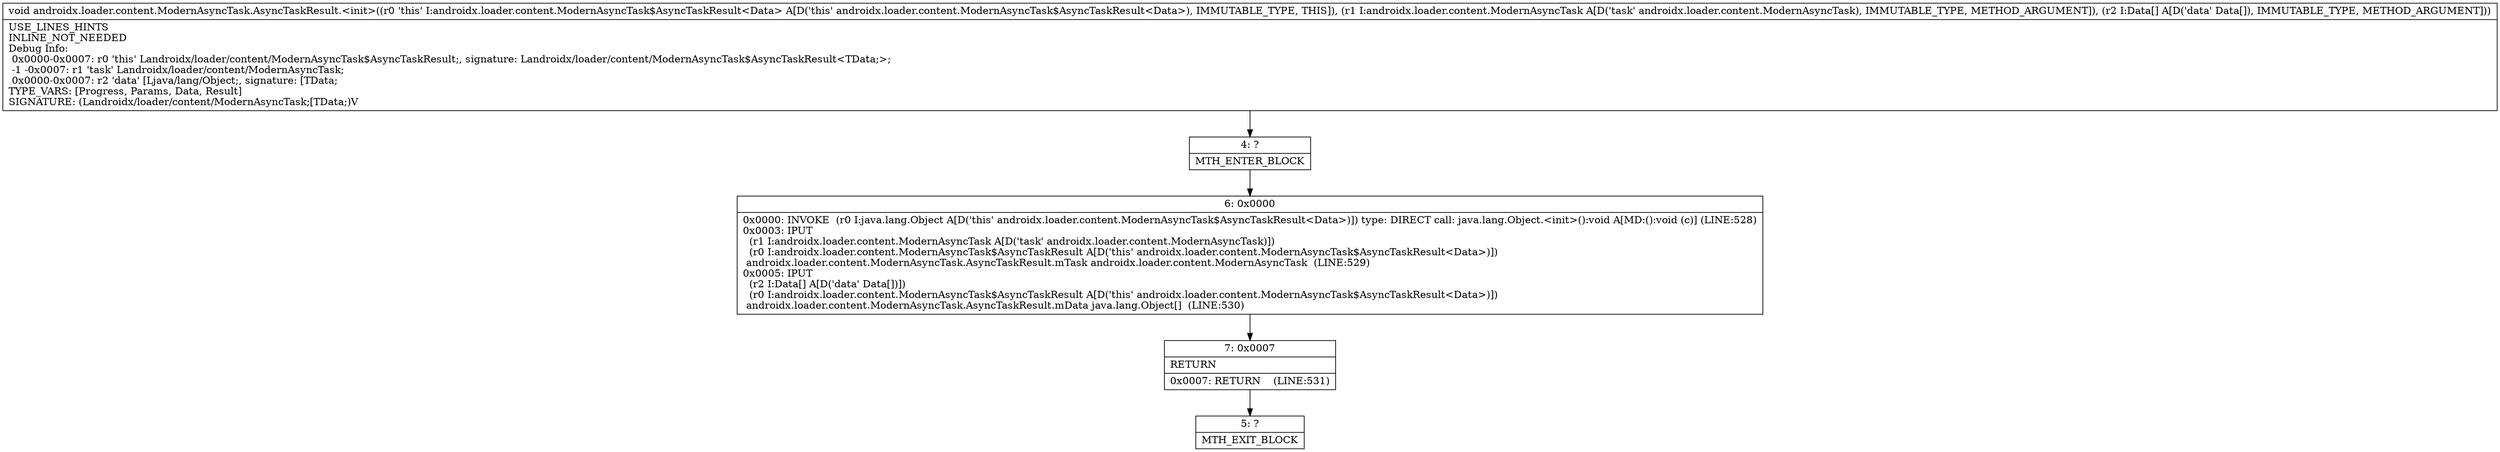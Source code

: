 digraph "CFG forandroidx.loader.content.ModernAsyncTask.AsyncTaskResult.\<init\>(Landroidx\/loader\/content\/ModernAsyncTask;[Ljava\/lang\/Object;)V" {
Node_4 [shape=record,label="{4\:\ ?|MTH_ENTER_BLOCK\l}"];
Node_6 [shape=record,label="{6\:\ 0x0000|0x0000: INVOKE  (r0 I:java.lang.Object A[D('this' androidx.loader.content.ModernAsyncTask$AsyncTaskResult\<Data\>)]) type: DIRECT call: java.lang.Object.\<init\>():void A[MD:():void (c)] (LINE:528)\l0x0003: IPUT  \l  (r1 I:androidx.loader.content.ModernAsyncTask A[D('task' androidx.loader.content.ModernAsyncTask)])\l  (r0 I:androidx.loader.content.ModernAsyncTask$AsyncTaskResult A[D('this' androidx.loader.content.ModernAsyncTask$AsyncTaskResult\<Data\>)])\l androidx.loader.content.ModernAsyncTask.AsyncTaskResult.mTask androidx.loader.content.ModernAsyncTask  (LINE:529)\l0x0005: IPUT  \l  (r2 I:Data[] A[D('data' Data[])])\l  (r0 I:androidx.loader.content.ModernAsyncTask$AsyncTaskResult A[D('this' androidx.loader.content.ModernAsyncTask$AsyncTaskResult\<Data\>)])\l androidx.loader.content.ModernAsyncTask.AsyncTaskResult.mData java.lang.Object[]  (LINE:530)\l}"];
Node_7 [shape=record,label="{7\:\ 0x0007|RETURN\l|0x0007: RETURN    (LINE:531)\l}"];
Node_5 [shape=record,label="{5\:\ ?|MTH_EXIT_BLOCK\l}"];
MethodNode[shape=record,label="{void androidx.loader.content.ModernAsyncTask.AsyncTaskResult.\<init\>((r0 'this' I:androidx.loader.content.ModernAsyncTask$AsyncTaskResult\<Data\> A[D('this' androidx.loader.content.ModernAsyncTask$AsyncTaskResult\<Data\>), IMMUTABLE_TYPE, THIS]), (r1 I:androidx.loader.content.ModernAsyncTask A[D('task' androidx.loader.content.ModernAsyncTask), IMMUTABLE_TYPE, METHOD_ARGUMENT]), (r2 I:Data[] A[D('data' Data[]), IMMUTABLE_TYPE, METHOD_ARGUMENT]))  | USE_LINES_HINTS\lINLINE_NOT_NEEDED\lDebug Info:\l  0x0000\-0x0007: r0 'this' Landroidx\/loader\/content\/ModernAsyncTask$AsyncTaskResult;, signature: Landroidx\/loader\/content\/ModernAsyncTask$AsyncTaskResult\<TData;\>;\l  \-1 \-0x0007: r1 'task' Landroidx\/loader\/content\/ModernAsyncTask;\l  0x0000\-0x0007: r2 'data' [Ljava\/lang\/Object;, signature: [TData;\lTYPE_VARS: [Progress, Params, Data, Result]\lSIGNATURE: (Landroidx\/loader\/content\/ModernAsyncTask;[TData;)V\l}"];
MethodNode -> Node_4;Node_4 -> Node_6;
Node_6 -> Node_7;
Node_7 -> Node_5;
}

